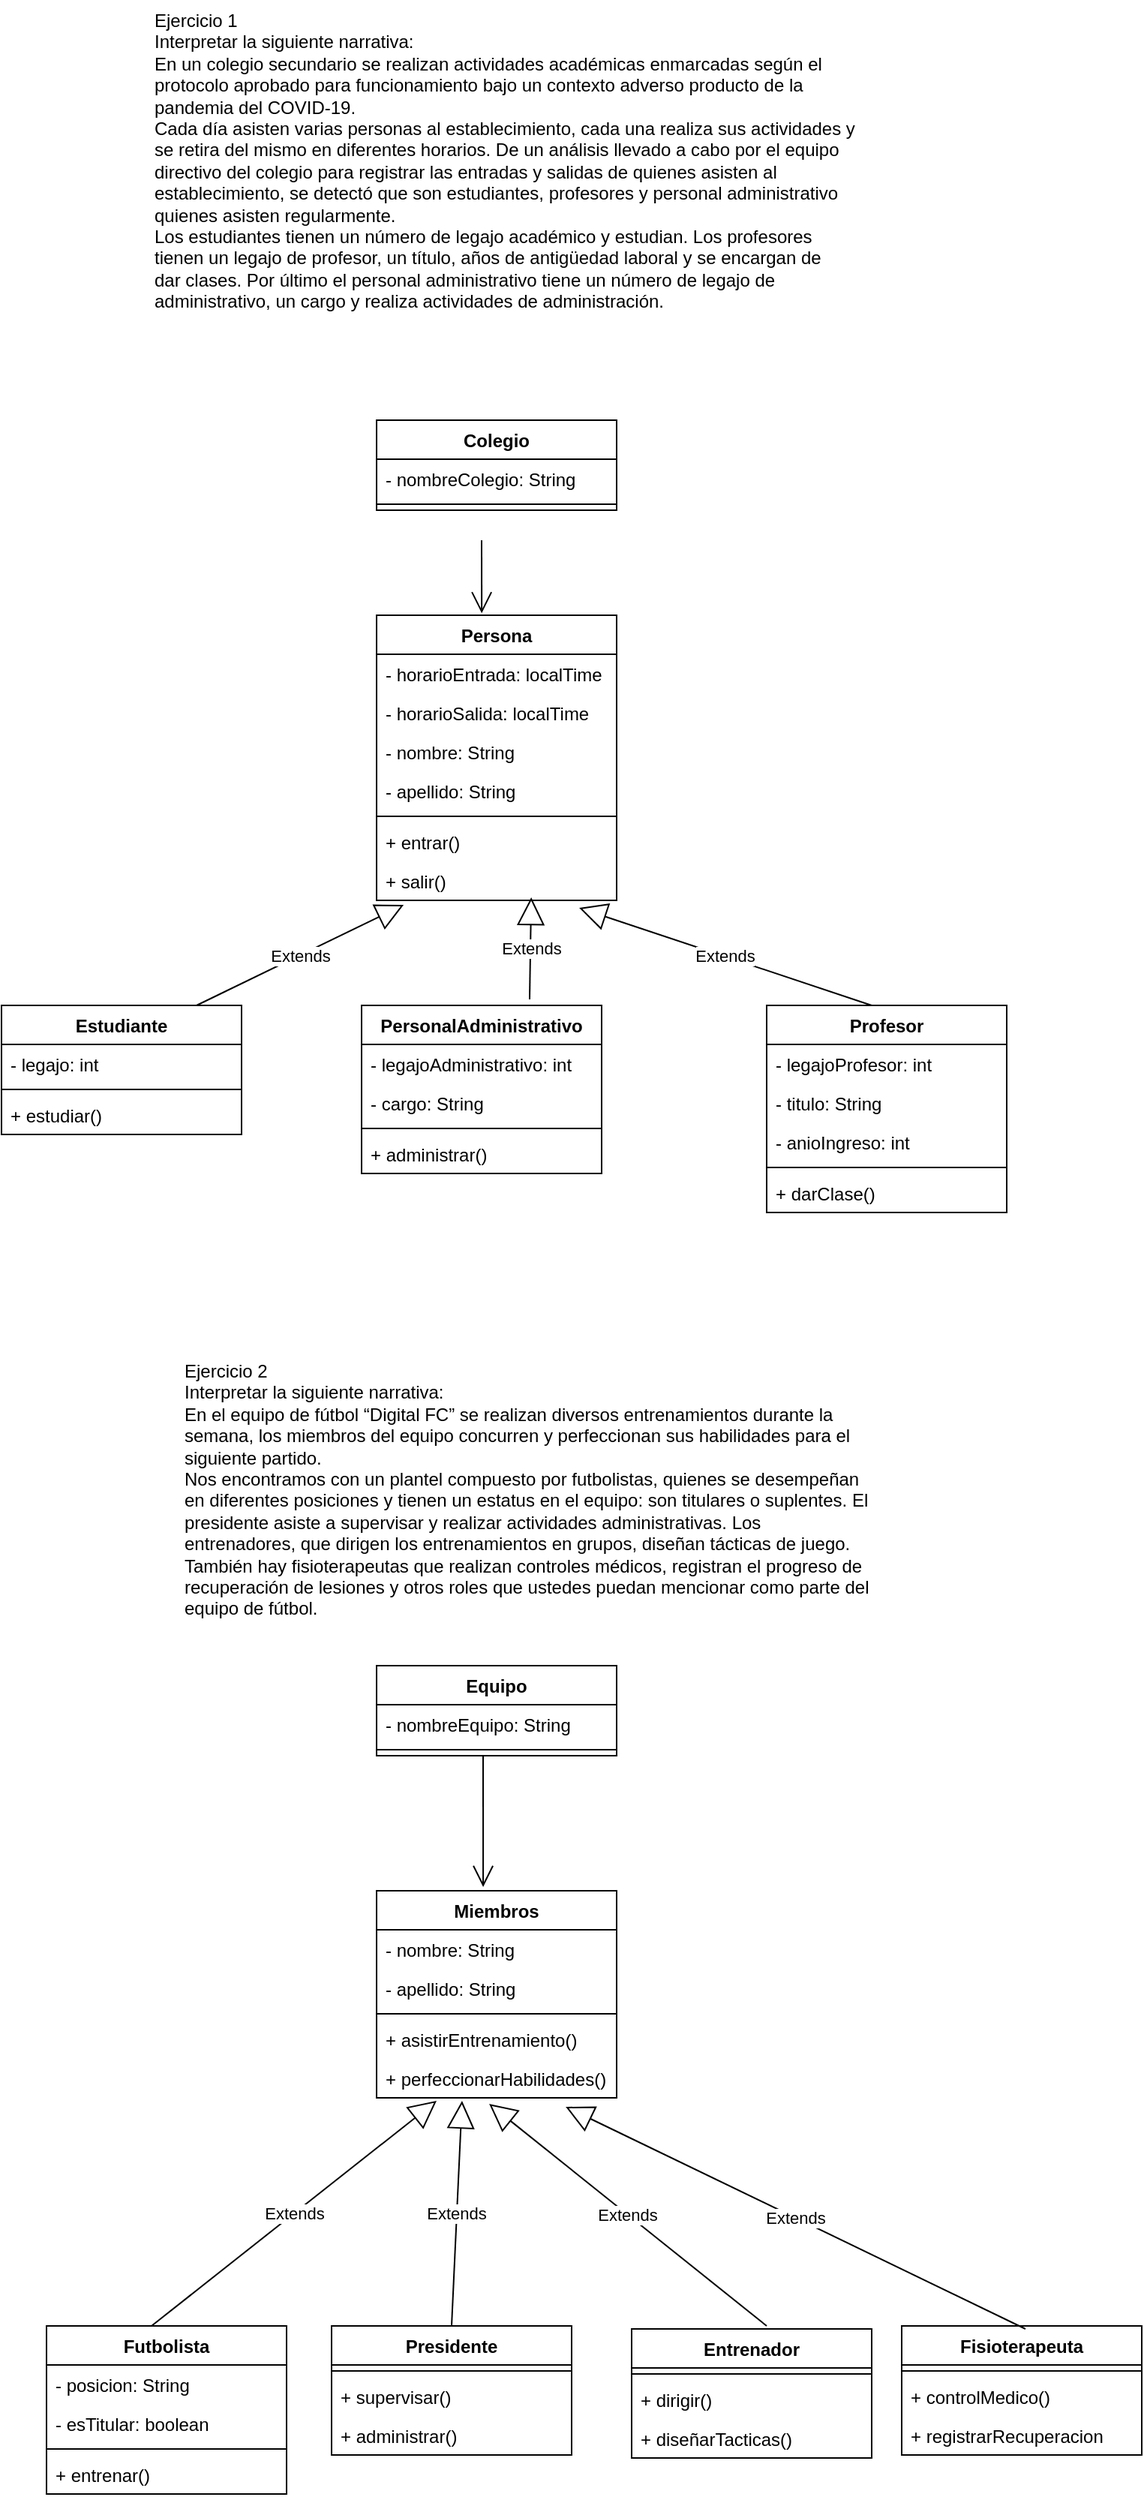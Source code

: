 <mxfile version="20.5.1" type="device"><diagram id="xqUZGxTFt8WMNb6LA_aO" name="Page-1"><mxGraphModel dx="1422" dy="1931" grid="1" gridSize="10" guides="1" tooltips="1" connect="1" arrows="1" fold="1" page="1" pageScale="1" pageWidth="827" pageHeight="1169" math="0" shadow="0"><root><mxCell id="0"/><mxCell id="1" parent="0"/><mxCell id="6pCNQqBabVWUfCJWPunQ-2" value="Ejercicio 1&#10;Interpretar la siguiente narrativa:&#10;En un colegio secundario se realizan actividades académicas enmarcadas según el&#10;protocolo aprobado para funcionamiento bajo un contexto adverso producto de la&#10;pandemia del COVID-19.&#10;Cada día asisten varias personas al establecimiento, cada una realiza sus actividades y&#10;se retira del mismo en diferentes horarios. De un análisis llevado a cabo por el equipo&#10;directivo del colegio para registrar las entradas y salidas de quienes asisten al&#10;establecimiento, se detectó que son estudiantes, profesores y personal administrativo&#10;quienes asisten regularmente.&#10;Los estudiantes tienen un número de legajo académico y estudian. Los profesores&#10;tienen un legajo de profesor, un título, años de antigüedad laboral y se encargan de&#10;dar clases. Por último el personal administrativo tiene un número de legajo de&#10;administrativo, un cargo y realiza actividades de administración." style="text;whiteSpace=wrap;html=1;" vertex="1" parent="1"><mxGeometry x="160" y="-110" width="500" height="220" as="geometry"/></mxCell><mxCell id="6pCNQqBabVWUfCJWPunQ-3" value="Colegio" style="swimlane;fontStyle=1;align=center;verticalAlign=top;childLayout=stackLayout;horizontal=1;startSize=26;horizontalStack=0;resizeParent=1;resizeParentMax=0;resizeLast=0;collapsible=1;marginBottom=0;" vertex="1" parent="1"><mxGeometry x="310" y="170" width="160" height="60" as="geometry"/></mxCell><mxCell id="6pCNQqBabVWUfCJWPunQ-4" value="- nombreColegio: String" style="text;strokeColor=none;fillColor=none;align=left;verticalAlign=top;spacingLeft=4;spacingRight=4;overflow=hidden;rotatable=0;points=[[0,0.5],[1,0.5]];portConstraint=eastwest;" vertex="1" parent="6pCNQqBabVWUfCJWPunQ-3"><mxGeometry y="26" width="160" height="26" as="geometry"/></mxCell><mxCell id="6pCNQqBabVWUfCJWPunQ-5" value="" style="line;strokeWidth=1;fillColor=none;align=left;verticalAlign=middle;spacingTop=-1;spacingLeft=3;spacingRight=3;rotatable=0;labelPosition=right;points=[];portConstraint=eastwest;strokeColor=inherit;" vertex="1" parent="6pCNQqBabVWUfCJWPunQ-3"><mxGeometry y="52" width="160" height="8" as="geometry"/></mxCell><mxCell id="6pCNQqBabVWUfCJWPunQ-38" value="" style="endArrow=open;endFill=1;endSize=12;html=1;rounded=0;entryX=0.438;entryY=-0.007;entryDx=0;entryDy=0;entryPerimeter=0;" edge="1" parent="6pCNQqBabVWUfCJWPunQ-3" target="6pCNQqBabVWUfCJWPunQ-31"><mxGeometry width="160" relative="1" as="geometry"><mxPoint x="70" y="80" as="sourcePoint"/><mxPoint x="230" y="80" as="targetPoint"/></mxGeometry></mxCell><mxCell id="6pCNQqBabVWUfCJWPunQ-7" value="Profesor" style="swimlane;fontStyle=1;align=center;verticalAlign=top;childLayout=stackLayout;horizontal=1;startSize=26;horizontalStack=0;resizeParent=1;resizeParentMax=0;resizeLast=0;collapsible=1;marginBottom=0;" vertex="1" parent="1"><mxGeometry x="570" y="560" width="160" height="138" as="geometry"/></mxCell><mxCell id="6pCNQqBabVWUfCJWPunQ-8" value="- legajoProfesor: int" style="text;strokeColor=none;fillColor=none;align=left;verticalAlign=top;spacingLeft=4;spacingRight=4;overflow=hidden;rotatable=0;points=[[0,0.5],[1,0.5]];portConstraint=eastwest;" vertex="1" parent="6pCNQqBabVWUfCJWPunQ-7"><mxGeometry y="26" width="160" height="26" as="geometry"/></mxCell><mxCell id="6pCNQqBabVWUfCJWPunQ-19" value="- titulo: String" style="text;strokeColor=none;fillColor=none;align=left;verticalAlign=top;spacingLeft=4;spacingRight=4;overflow=hidden;rotatable=0;points=[[0,0.5],[1,0.5]];portConstraint=eastwest;" vertex="1" parent="6pCNQqBabVWUfCJWPunQ-7"><mxGeometry y="52" width="160" height="26" as="geometry"/></mxCell><mxCell id="6pCNQqBabVWUfCJWPunQ-20" value="- anioIngreso: int" style="text;strokeColor=none;fillColor=none;align=left;verticalAlign=top;spacingLeft=4;spacingRight=4;overflow=hidden;rotatable=0;points=[[0,0.5],[1,0.5]];portConstraint=eastwest;" vertex="1" parent="6pCNQqBabVWUfCJWPunQ-7"><mxGeometry y="78" width="160" height="26" as="geometry"/></mxCell><mxCell id="6pCNQqBabVWUfCJWPunQ-9" value="" style="line;strokeWidth=1;fillColor=none;align=left;verticalAlign=middle;spacingTop=-1;spacingLeft=3;spacingRight=3;rotatable=0;labelPosition=right;points=[];portConstraint=eastwest;strokeColor=inherit;" vertex="1" parent="6pCNQqBabVWUfCJWPunQ-7"><mxGeometry y="104" width="160" height="8" as="geometry"/></mxCell><mxCell id="6pCNQqBabVWUfCJWPunQ-10" value="+ darClase()" style="text;strokeColor=none;fillColor=none;align=left;verticalAlign=top;spacingLeft=4;spacingRight=4;overflow=hidden;rotatable=0;points=[[0,0.5],[1,0.5]];portConstraint=eastwest;" vertex="1" parent="6pCNQqBabVWUfCJWPunQ-7"><mxGeometry y="112" width="160" height="26" as="geometry"/></mxCell><mxCell id="6pCNQqBabVWUfCJWPunQ-11" value="Estudiante" style="swimlane;fontStyle=1;align=center;verticalAlign=top;childLayout=stackLayout;horizontal=1;startSize=26;horizontalStack=0;resizeParent=1;resizeParentMax=0;resizeLast=0;collapsible=1;marginBottom=0;" vertex="1" parent="1"><mxGeometry x="60" y="560" width="160" height="86" as="geometry"/></mxCell><mxCell id="6pCNQqBabVWUfCJWPunQ-39" value="Extends" style="endArrow=block;endSize=16;endFill=0;html=1;rounded=0;entryX=0.113;entryY=1.115;entryDx=0;entryDy=0;entryPerimeter=0;" edge="1" parent="6pCNQqBabVWUfCJWPunQ-11" target="6pCNQqBabVWUfCJWPunQ-37"><mxGeometry width="160" relative="1" as="geometry"><mxPoint x="130" as="sourcePoint"/><mxPoint x="290" as="targetPoint"/></mxGeometry></mxCell><mxCell id="6pCNQqBabVWUfCJWPunQ-12" value="- legajo: int" style="text;strokeColor=none;fillColor=none;align=left;verticalAlign=top;spacingLeft=4;spacingRight=4;overflow=hidden;rotatable=0;points=[[0,0.5],[1,0.5]];portConstraint=eastwest;" vertex="1" parent="6pCNQqBabVWUfCJWPunQ-11"><mxGeometry y="26" width="160" height="26" as="geometry"/></mxCell><mxCell id="6pCNQqBabVWUfCJWPunQ-13" value="" style="line;strokeWidth=1;fillColor=none;align=left;verticalAlign=middle;spacingTop=-1;spacingLeft=3;spacingRight=3;rotatable=0;labelPosition=right;points=[];portConstraint=eastwest;strokeColor=inherit;" vertex="1" parent="6pCNQqBabVWUfCJWPunQ-11"><mxGeometry y="52" width="160" height="8" as="geometry"/></mxCell><mxCell id="6pCNQqBabVWUfCJWPunQ-14" value="+ estudiar()" style="text;strokeColor=none;fillColor=none;align=left;verticalAlign=top;spacingLeft=4;spacingRight=4;overflow=hidden;rotatable=0;points=[[0,0.5],[1,0.5]];portConstraint=eastwest;" vertex="1" parent="6pCNQqBabVWUfCJWPunQ-11"><mxGeometry y="60" width="160" height="26" as="geometry"/></mxCell><mxCell id="6pCNQqBabVWUfCJWPunQ-15" value="PersonalAdministrativo" style="swimlane;fontStyle=1;align=center;verticalAlign=top;childLayout=stackLayout;horizontal=1;startSize=26;horizontalStack=0;resizeParent=1;resizeParentMax=0;resizeLast=0;collapsible=1;marginBottom=0;" vertex="1" parent="1"><mxGeometry x="300" y="560" width="160" height="112" as="geometry"/></mxCell><mxCell id="6pCNQqBabVWUfCJWPunQ-16" value="- legajoAdministrativo: int" style="text;strokeColor=none;fillColor=none;align=left;verticalAlign=top;spacingLeft=4;spacingRight=4;overflow=hidden;rotatable=0;points=[[0,0.5],[1,0.5]];portConstraint=eastwest;" vertex="1" parent="6pCNQqBabVWUfCJWPunQ-15"><mxGeometry y="26" width="160" height="26" as="geometry"/></mxCell><mxCell id="6pCNQqBabVWUfCJWPunQ-22" value="- cargo: String" style="text;strokeColor=none;fillColor=none;align=left;verticalAlign=top;spacingLeft=4;spacingRight=4;overflow=hidden;rotatable=0;points=[[0,0.5],[1,0.5]];portConstraint=eastwest;" vertex="1" parent="6pCNQqBabVWUfCJWPunQ-15"><mxGeometry y="52" width="160" height="26" as="geometry"/></mxCell><mxCell id="6pCNQqBabVWUfCJWPunQ-17" value="" style="line;strokeWidth=1;fillColor=none;align=left;verticalAlign=middle;spacingTop=-1;spacingLeft=3;spacingRight=3;rotatable=0;labelPosition=right;points=[];portConstraint=eastwest;strokeColor=inherit;" vertex="1" parent="6pCNQqBabVWUfCJWPunQ-15"><mxGeometry y="78" width="160" height="8" as="geometry"/></mxCell><mxCell id="6pCNQqBabVWUfCJWPunQ-18" value="+ administrar()" style="text;strokeColor=none;fillColor=none;align=left;verticalAlign=top;spacingLeft=4;spacingRight=4;overflow=hidden;rotatable=0;points=[[0,0.5],[1,0.5]];portConstraint=eastwest;" vertex="1" parent="6pCNQqBabVWUfCJWPunQ-15"><mxGeometry y="86" width="160" height="26" as="geometry"/></mxCell><mxCell id="6pCNQqBabVWUfCJWPunQ-31" value="Persona" style="swimlane;fontStyle=1;align=center;verticalAlign=top;childLayout=stackLayout;horizontal=1;startSize=26;horizontalStack=0;resizeParent=1;resizeParentMax=0;resizeLast=0;collapsible=1;marginBottom=0;" vertex="1" parent="1"><mxGeometry x="310" y="300" width="160" height="190" as="geometry"/></mxCell><mxCell id="6pCNQqBabVWUfCJWPunQ-32" value="- horarioEntrada: localTime" style="text;strokeColor=none;fillColor=none;align=left;verticalAlign=top;spacingLeft=4;spacingRight=4;overflow=hidden;rotatable=0;points=[[0,0.5],[1,0.5]];portConstraint=eastwest;" vertex="1" parent="6pCNQqBabVWUfCJWPunQ-31"><mxGeometry y="26" width="160" height="26" as="geometry"/></mxCell><mxCell id="6pCNQqBabVWUfCJWPunQ-36" value="- horarioSalida: localTime" style="text;strokeColor=none;fillColor=none;align=left;verticalAlign=top;spacingLeft=4;spacingRight=4;overflow=hidden;rotatable=0;points=[[0,0.5],[1,0.5]];portConstraint=eastwest;" vertex="1" parent="6pCNQqBabVWUfCJWPunQ-31"><mxGeometry y="52" width="160" height="26" as="geometry"/></mxCell><mxCell id="6pCNQqBabVWUfCJWPunQ-42" value="- nombre: String" style="text;strokeColor=none;fillColor=none;align=left;verticalAlign=top;spacingLeft=4;spacingRight=4;overflow=hidden;rotatable=0;points=[[0,0.5],[1,0.5]];portConstraint=eastwest;" vertex="1" parent="6pCNQqBabVWUfCJWPunQ-31"><mxGeometry y="78" width="160" height="26" as="geometry"/></mxCell><mxCell id="6pCNQqBabVWUfCJWPunQ-43" value="- apellido: String" style="text;strokeColor=none;fillColor=none;align=left;verticalAlign=top;spacingLeft=4;spacingRight=4;overflow=hidden;rotatable=0;points=[[0,0.5],[1,0.5]];portConstraint=eastwest;" vertex="1" parent="6pCNQqBabVWUfCJWPunQ-31"><mxGeometry y="104" width="160" height="26" as="geometry"/></mxCell><mxCell id="6pCNQqBabVWUfCJWPunQ-33" value="" style="line;strokeWidth=1;fillColor=none;align=left;verticalAlign=middle;spacingTop=-1;spacingLeft=3;spacingRight=3;rotatable=0;labelPosition=right;points=[];portConstraint=eastwest;strokeColor=inherit;" vertex="1" parent="6pCNQqBabVWUfCJWPunQ-31"><mxGeometry y="130" width="160" height="8" as="geometry"/></mxCell><mxCell id="6pCNQqBabVWUfCJWPunQ-34" value="+ entrar()" style="text;strokeColor=none;fillColor=none;align=left;verticalAlign=top;spacingLeft=4;spacingRight=4;overflow=hidden;rotatable=0;points=[[0,0.5],[1,0.5]];portConstraint=eastwest;" vertex="1" parent="6pCNQqBabVWUfCJWPunQ-31"><mxGeometry y="138" width="160" height="26" as="geometry"/></mxCell><mxCell id="6pCNQqBabVWUfCJWPunQ-37" value="+ salir()" style="text;strokeColor=none;fillColor=none;align=left;verticalAlign=top;spacingLeft=4;spacingRight=4;overflow=hidden;rotatable=0;points=[[0,0.5],[1,0.5]];portConstraint=eastwest;" vertex="1" parent="6pCNQqBabVWUfCJWPunQ-31"><mxGeometry y="164" width="160" height="26" as="geometry"/></mxCell><mxCell id="6pCNQqBabVWUfCJWPunQ-40" value="Extends" style="endArrow=block;endSize=16;endFill=0;html=1;rounded=0;entryX=0.113;entryY=1.115;entryDx=0;entryDy=0;entryPerimeter=0;exitX=0.7;exitY=-0.036;exitDx=0;exitDy=0;exitPerimeter=0;" edge="1" parent="1" source="6pCNQqBabVWUfCJWPunQ-15"><mxGeometry width="160" relative="1" as="geometry"><mxPoint x="275" y="557.01" as="sourcePoint"/><mxPoint x="413.08" y="488.0" as="targetPoint"/></mxGeometry></mxCell><mxCell id="6pCNQqBabVWUfCJWPunQ-41" value="Extends" style="endArrow=block;endSize=16;endFill=0;html=1;rounded=0;entryX=0.844;entryY=1.192;entryDx=0;entryDy=0;entryPerimeter=0;exitX=0.7;exitY=-0.036;exitDx=0;exitDy=0;exitPerimeter=0;" edge="1" parent="1" target="6pCNQqBabVWUfCJWPunQ-37"><mxGeometry width="160" relative="1" as="geometry"><mxPoint x="640" y="559.998" as="sourcePoint"/><mxPoint x="641.08" y="492.03" as="targetPoint"/></mxGeometry></mxCell><mxCell id="6pCNQqBabVWUfCJWPunQ-44" value="Ejercicio 2&#10;Interpretar la siguiente narrativa:&#10;En el equipo de fútbol “Digital FC” se realizan diversos entrenamientos durante la&#10;semana, los miembros del equipo concurren y perfeccionan sus habilidades para el&#10;siguiente partido.&#10;Nos encontramos con un plantel compuesto por futbolistas, quienes se desempeñan&#10;en diferentes posiciones y tienen un estatus en el equipo: son titulares o suplentes. El&#10;presidente asiste a supervisar y realizar actividades administrativas. Los&#10;entrenadores, que dirigen los entrenamientos en grupos, diseñan tácticas de juego.&#10;También hay fisioterapeutas que realizan controles médicos, registran el progreso de&#10;recuperación de lesiones y otros roles que ustedes puedan mencionar como parte del&#10;equipo de fútbol." style="text;whiteSpace=wrap;html=1;" vertex="1" parent="1"><mxGeometry x="180" y="790" width="490" height="200" as="geometry"/></mxCell><mxCell id="6pCNQqBabVWUfCJWPunQ-45" value="Equipo" style="swimlane;fontStyle=1;align=center;verticalAlign=top;childLayout=stackLayout;horizontal=1;startSize=26;horizontalStack=0;resizeParent=1;resizeParentMax=0;resizeLast=0;collapsible=1;marginBottom=0;" vertex="1" parent="1"><mxGeometry x="310" y="1000" width="160" height="60" as="geometry"/></mxCell><mxCell id="6pCNQqBabVWUfCJWPunQ-46" value="- nombreEquipo: String" style="text;strokeColor=none;fillColor=none;align=left;verticalAlign=top;spacingLeft=4;spacingRight=4;overflow=hidden;rotatable=0;points=[[0,0.5],[1,0.5]];portConstraint=eastwest;" vertex="1" parent="6pCNQqBabVWUfCJWPunQ-45"><mxGeometry y="26" width="160" height="26" as="geometry"/></mxCell><mxCell id="6pCNQqBabVWUfCJWPunQ-47" value="" style="line;strokeWidth=1;fillColor=none;align=left;verticalAlign=middle;spacingTop=-1;spacingLeft=3;spacingRight=3;rotatable=0;labelPosition=right;points=[];portConstraint=eastwest;strokeColor=inherit;" vertex="1" parent="6pCNQqBabVWUfCJWPunQ-45"><mxGeometry y="52" width="160" height="8" as="geometry"/></mxCell><mxCell id="6pCNQqBabVWUfCJWPunQ-49" value="Miembros" style="swimlane;fontStyle=1;align=center;verticalAlign=top;childLayout=stackLayout;horizontal=1;startSize=26;horizontalStack=0;resizeParent=1;resizeParentMax=0;resizeLast=0;collapsible=1;marginBottom=0;" vertex="1" parent="1"><mxGeometry x="310" y="1150" width="160" height="138" as="geometry"/></mxCell><mxCell id="6pCNQqBabVWUfCJWPunQ-50" value="- nombre: String&#10;" style="text;strokeColor=none;fillColor=none;align=left;verticalAlign=top;spacingLeft=4;spacingRight=4;overflow=hidden;rotatable=0;points=[[0,0.5],[1,0.5]];portConstraint=eastwest;" vertex="1" parent="6pCNQqBabVWUfCJWPunQ-49"><mxGeometry y="26" width="160" height="26" as="geometry"/></mxCell><mxCell id="6pCNQqBabVWUfCJWPunQ-53" value="- apellido: String" style="text;strokeColor=none;fillColor=none;align=left;verticalAlign=top;spacingLeft=4;spacingRight=4;overflow=hidden;rotatable=0;points=[[0,0.5],[1,0.5]];portConstraint=eastwest;" vertex="1" parent="6pCNQqBabVWUfCJWPunQ-49"><mxGeometry y="52" width="160" height="26" as="geometry"/></mxCell><mxCell id="6pCNQqBabVWUfCJWPunQ-51" value="" style="line;strokeWidth=1;fillColor=none;align=left;verticalAlign=middle;spacingTop=-1;spacingLeft=3;spacingRight=3;rotatable=0;labelPosition=right;points=[];portConstraint=eastwest;strokeColor=inherit;" vertex="1" parent="6pCNQqBabVWUfCJWPunQ-49"><mxGeometry y="78" width="160" height="8" as="geometry"/></mxCell><mxCell id="6pCNQqBabVWUfCJWPunQ-78" value="+ asistirEntrenamiento()" style="text;strokeColor=none;fillColor=none;align=left;verticalAlign=top;spacingLeft=4;spacingRight=4;overflow=hidden;rotatable=0;points=[[0,0.5],[1,0.5]];portConstraint=eastwest;" vertex="1" parent="6pCNQqBabVWUfCJWPunQ-49"><mxGeometry y="86" width="160" height="26" as="geometry"/></mxCell><mxCell id="6pCNQqBabVWUfCJWPunQ-79" value="+ perfeccionarHabilidades()" style="text;strokeColor=none;fillColor=none;align=left;verticalAlign=top;spacingLeft=4;spacingRight=4;overflow=hidden;rotatable=0;points=[[0,0.5],[1,0.5]];portConstraint=eastwest;" vertex="1" parent="6pCNQqBabVWUfCJWPunQ-49"><mxGeometry y="112" width="160" height="26" as="geometry"/></mxCell><mxCell id="6pCNQqBabVWUfCJWPunQ-54" value="Futbolista" style="swimlane;fontStyle=1;align=center;verticalAlign=top;childLayout=stackLayout;horizontal=1;startSize=26;horizontalStack=0;resizeParent=1;resizeParentMax=0;resizeLast=0;collapsible=1;marginBottom=0;" vertex="1" parent="1"><mxGeometry x="90" y="1440" width="160" height="112" as="geometry"/></mxCell><mxCell id="6pCNQqBabVWUfCJWPunQ-75" value="Extends" style="endArrow=block;endSize=16;endFill=0;html=1;rounded=0;entryX=0.25;entryY=1.077;entryDx=0;entryDy=0;entryPerimeter=0;" edge="1" parent="6pCNQqBabVWUfCJWPunQ-54" target="6pCNQqBabVWUfCJWPunQ-79"><mxGeometry width="160" relative="1" as="geometry"><mxPoint x="70" as="sourcePoint"/><mxPoint x="250" y="-120" as="targetPoint"/></mxGeometry></mxCell><mxCell id="6pCNQqBabVWUfCJWPunQ-55" value="- posicion: String" style="text;strokeColor=none;fillColor=none;align=left;verticalAlign=top;spacingLeft=4;spacingRight=4;overflow=hidden;rotatable=0;points=[[0,0.5],[1,0.5]];portConstraint=eastwest;" vertex="1" parent="6pCNQqBabVWUfCJWPunQ-54"><mxGeometry y="26" width="160" height="26" as="geometry"/></mxCell><mxCell id="6pCNQqBabVWUfCJWPunQ-58" value="- esTitular: boolean" style="text;strokeColor=none;fillColor=none;align=left;verticalAlign=top;spacingLeft=4;spacingRight=4;overflow=hidden;rotatable=0;points=[[0,0.5],[1,0.5]];portConstraint=eastwest;" vertex="1" parent="6pCNQqBabVWUfCJWPunQ-54"><mxGeometry y="52" width="160" height="26" as="geometry"/></mxCell><mxCell id="6pCNQqBabVWUfCJWPunQ-56" value="" style="line;strokeWidth=1;fillColor=none;align=left;verticalAlign=middle;spacingTop=-1;spacingLeft=3;spacingRight=3;rotatable=0;labelPosition=right;points=[];portConstraint=eastwest;strokeColor=inherit;" vertex="1" parent="6pCNQqBabVWUfCJWPunQ-54"><mxGeometry y="78" width="160" height="8" as="geometry"/></mxCell><mxCell id="6pCNQqBabVWUfCJWPunQ-57" value="+ entrenar()" style="text;strokeColor=none;fillColor=none;align=left;verticalAlign=top;spacingLeft=4;spacingRight=4;overflow=hidden;rotatable=0;points=[[0,0.5],[1,0.5]];portConstraint=eastwest;" vertex="1" parent="6pCNQqBabVWUfCJWPunQ-54"><mxGeometry y="86" width="160" height="26" as="geometry"/></mxCell><mxCell id="6pCNQqBabVWUfCJWPunQ-59" value="Presidente" style="swimlane;fontStyle=1;align=center;verticalAlign=top;childLayout=stackLayout;horizontal=1;startSize=26;horizontalStack=0;resizeParent=1;resizeParentMax=0;resizeLast=0;collapsible=1;marginBottom=0;" vertex="1" parent="1"><mxGeometry x="280" y="1440" width="160" height="86" as="geometry"/></mxCell><mxCell id="6pCNQqBabVWUfCJWPunQ-61" value="" style="line;strokeWidth=1;fillColor=none;align=left;verticalAlign=middle;spacingTop=-1;spacingLeft=3;spacingRight=3;rotatable=0;labelPosition=right;points=[];portConstraint=eastwest;strokeColor=inherit;" vertex="1" parent="6pCNQqBabVWUfCJWPunQ-59"><mxGeometry y="26" width="160" height="8" as="geometry"/></mxCell><mxCell id="6pCNQqBabVWUfCJWPunQ-62" value="+ supervisar()" style="text;strokeColor=none;fillColor=none;align=left;verticalAlign=top;spacingLeft=4;spacingRight=4;overflow=hidden;rotatable=0;points=[[0,0.5],[1,0.5]];portConstraint=eastwest;" vertex="1" parent="6pCNQqBabVWUfCJWPunQ-59"><mxGeometry y="34" width="160" height="26" as="geometry"/></mxCell><mxCell id="6pCNQqBabVWUfCJWPunQ-63" value="+ administrar()" style="text;strokeColor=none;fillColor=none;align=left;verticalAlign=top;spacingLeft=4;spacingRight=4;overflow=hidden;rotatable=0;points=[[0,0.5],[1,0.5]];portConstraint=eastwest;" vertex="1" parent="6pCNQqBabVWUfCJWPunQ-59"><mxGeometry y="60" width="160" height="26" as="geometry"/></mxCell><mxCell id="6pCNQqBabVWUfCJWPunQ-64" value="Entrenador" style="swimlane;fontStyle=1;align=center;verticalAlign=top;childLayout=stackLayout;horizontal=1;startSize=26;horizontalStack=0;resizeParent=1;resizeParentMax=0;resizeLast=0;collapsible=1;marginBottom=0;" vertex="1" parent="1"><mxGeometry x="480" y="1442" width="160" height="86" as="geometry"/></mxCell><mxCell id="6pCNQqBabVWUfCJWPunQ-66" value="" style="line;strokeWidth=1;fillColor=none;align=left;verticalAlign=middle;spacingTop=-1;spacingLeft=3;spacingRight=3;rotatable=0;labelPosition=right;points=[];portConstraint=eastwest;strokeColor=inherit;" vertex="1" parent="6pCNQqBabVWUfCJWPunQ-64"><mxGeometry y="26" width="160" height="8" as="geometry"/></mxCell><mxCell id="6pCNQqBabVWUfCJWPunQ-67" value="+ dirigir()" style="text;strokeColor=none;fillColor=none;align=left;verticalAlign=top;spacingLeft=4;spacingRight=4;overflow=hidden;rotatable=0;points=[[0,0.5],[1,0.5]];portConstraint=eastwest;" vertex="1" parent="6pCNQqBabVWUfCJWPunQ-64"><mxGeometry y="34" width="160" height="26" as="geometry"/></mxCell><mxCell id="6pCNQqBabVWUfCJWPunQ-68" value="+ diseñarTacticas()" style="text;strokeColor=none;fillColor=none;align=left;verticalAlign=top;spacingLeft=4;spacingRight=4;overflow=hidden;rotatable=0;points=[[0,0.5],[1,0.5]];portConstraint=eastwest;" vertex="1" parent="6pCNQqBabVWUfCJWPunQ-64"><mxGeometry y="60" width="160" height="26" as="geometry"/></mxCell><mxCell id="6pCNQqBabVWUfCJWPunQ-69" value="Fisioterapeuta" style="swimlane;fontStyle=1;align=center;verticalAlign=top;childLayout=stackLayout;horizontal=1;startSize=26;horizontalStack=0;resizeParent=1;resizeParentMax=0;resizeLast=0;collapsible=1;marginBottom=0;" vertex="1" parent="1"><mxGeometry x="660" y="1440" width="160" height="86" as="geometry"/></mxCell><mxCell id="6pCNQqBabVWUfCJWPunQ-71" value="" style="line;strokeWidth=1;fillColor=none;align=left;verticalAlign=middle;spacingTop=-1;spacingLeft=3;spacingRight=3;rotatable=0;labelPosition=right;points=[];portConstraint=eastwest;strokeColor=inherit;" vertex="1" parent="6pCNQqBabVWUfCJWPunQ-69"><mxGeometry y="26" width="160" height="8" as="geometry"/></mxCell><mxCell id="6pCNQqBabVWUfCJWPunQ-72" value="+ controlMedico()" style="text;strokeColor=none;fillColor=none;align=left;verticalAlign=top;spacingLeft=4;spacingRight=4;overflow=hidden;rotatable=0;points=[[0,0.5],[1,0.5]];portConstraint=eastwest;" vertex="1" parent="6pCNQqBabVWUfCJWPunQ-69"><mxGeometry y="34" width="160" height="26" as="geometry"/></mxCell><mxCell id="6pCNQqBabVWUfCJWPunQ-73" value="+ registrarRecuperacion" style="text;strokeColor=none;fillColor=none;align=left;verticalAlign=top;spacingLeft=4;spacingRight=4;overflow=hidden;rotatable=0;points=[[0,0.5],[1,0.5]];portConstraint=eastwest;" vertex="1" parent="6pCNQqBabVWUfCJWPunQ-69"><mxGeometry y="60" width="160" height="26" as="geometry"/></mxCell><mxCell id="6pCNQqBabVWUfCJWPunQ-74" value="" style="endArrow=open;endFill=1;endSize=12;html=1;rounded=0;entryX=0.444;entryY=-0.018;entryDx=0;entryDy=0;entryPerimeter=0;" edge="1" parent="1" target="6pCNQqBabVWUfCJWPunQ-49"><mxGeometry width="160" relative="1" as="geometry"><mxPoint x="381" y="1060" as="sourcePoint"/><mxPoint x="540" y="1050" as="targetPoint"/></mxGeometry></mxCell><mxCell id="6pCNQqBabVWUfCJWPunQ-81" value="Extends" style="endArrow=block;endSize=16;endFill=0;html=1;rounded=0;entryX=0.356;entryY=1.077;entryDx=0;entryDy=0;entryPerimeter=0;exitX=0.5;exitY=0;exitDx=0;exitDy=0;" edge="1" parent="1" source="6pCNQqBabVWUfCJWPunQ-59" target="6pCNQqBabVWUfCJWPunQ-79"><mxGeometry width="160" relative="1" as="geometry"><mxPoint x="170" y="1450" as="sourcePoint"/><mxPoint x="360" y="1300.002" as="targetPoint"/></mxGeometry></mxCell><mxCell id="6pCNQqBabVWUfCJWPunQ-82" value="Extends" style="endArrow=block;endSize=16;endFill=0;html=1;rounded=0;entryX=0.469;entryY=1.154;entryDx=0;entryDy=0;entryPerimeter=0;" edge="1" parent="1" target="6pCNQqBabVWUfCJWPunQ-79"><mxGeometry width="160" relative="1" as="geometry"><mxPoint x="570" y="1440" as="sourcePoint"/><mxPoint x="370" y="1310.002" as="targetPoint"/></mxGeometry></mxCell><mxCell id="6pCNQqBabVWUfCJWPunQ-83" value="Extends" style="endArrow=block;endSize=16;endFill=0;html=1;rounded=0;entryX=0.788;entryY=1.231;entryDx=0;entryDy=0;entryPerimeter=0;" edge="1" parent="1" target="6pCNQqBabVWUfCJWPunQ-79"><mxGeometry width="160" relative="1" as="geometry"><mxPoint x="742.48" y="1442" as="sourcePoint"/><mxPoint x="557.52" y="1294.004" as="targetPoint"/></mxGeometry></mxCell></root></mxGraphModel></diagram></mxfile>